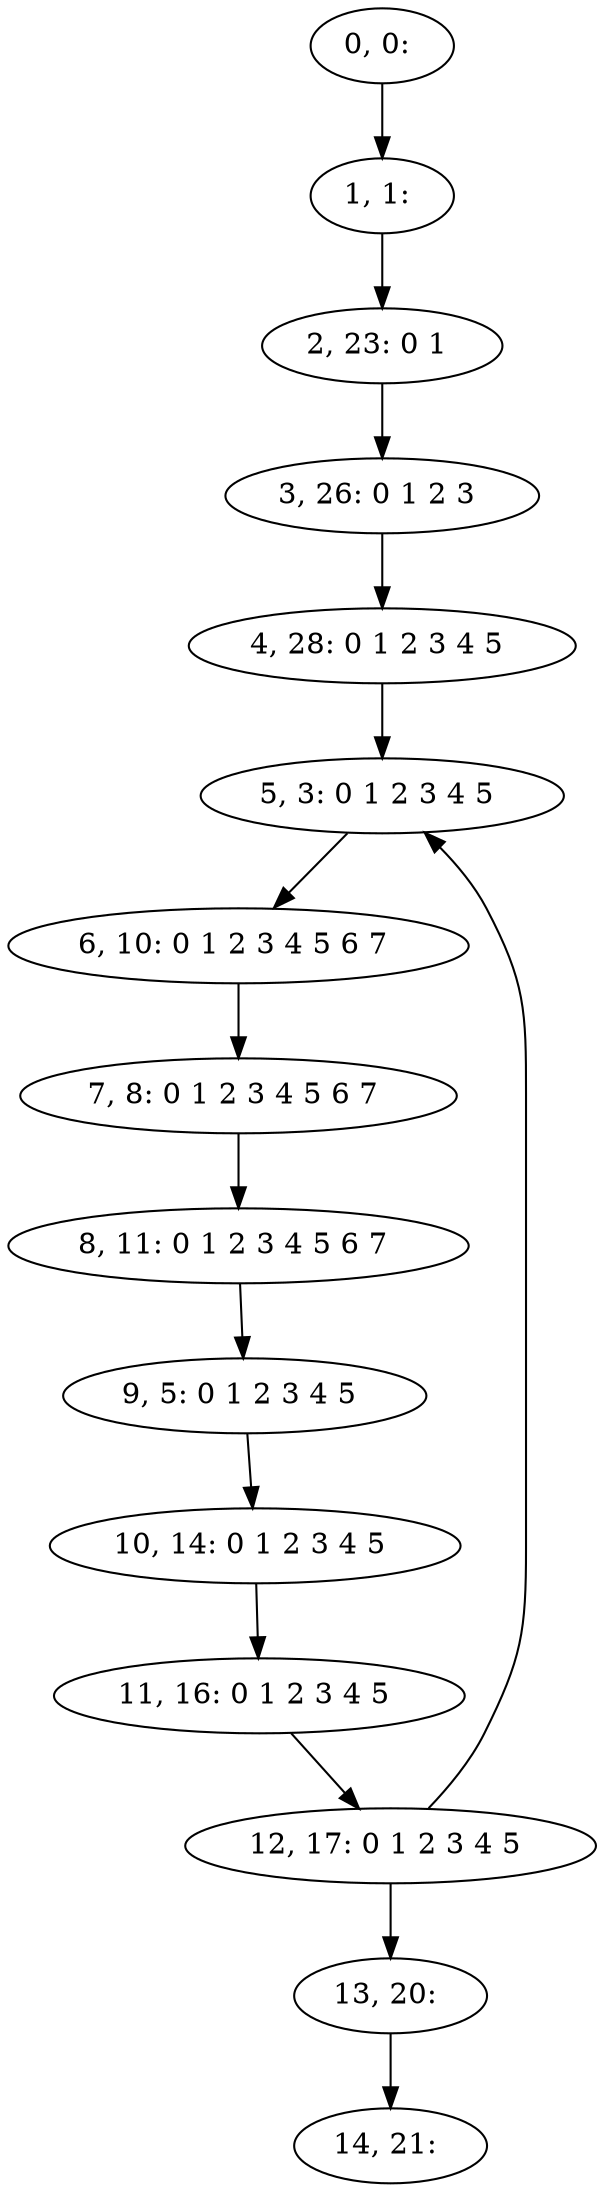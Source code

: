 digraph G {
0[label="0, 0: "];
1[label="1, 1: "];
2[label="2, 23: 0 1 "];
3[label="3, 26: 0 1 2 3 "];
4[label="4, 28: 0 1 2 3 4 5 "];
5[label="5, 3: 0 1 2 3 4 5 "];
6[label="6, 10: 0 1 2 3 4 5 6 7 "];
7[label="7, 8: 0 1 2 3 4 5 6 7 "];
8[label="8, 11: 0 1 2 3 4 5 6 7 "];
9[label="9, 5: 0 1 2 3 4 5 "];
10[label="10, 14: 0 1 2 3 4 5 "];
11[label="11, 16: 0 1 2 3 4 5 "];
12[label="12, 17: 0 1 2 3 4 5 "];
13[label="13, 20: "];
14[label="14, 21: "];
0->1 ;
1->2 ;
2->3 ;
3->4 ;
4->5 ;
5->6 ;
6->7 ;
7->8 ;
8->9 ;
9->10 ;
10->11 ;
11->12 ;
12->13 ;
12->5 ;
13->14 ;
}
